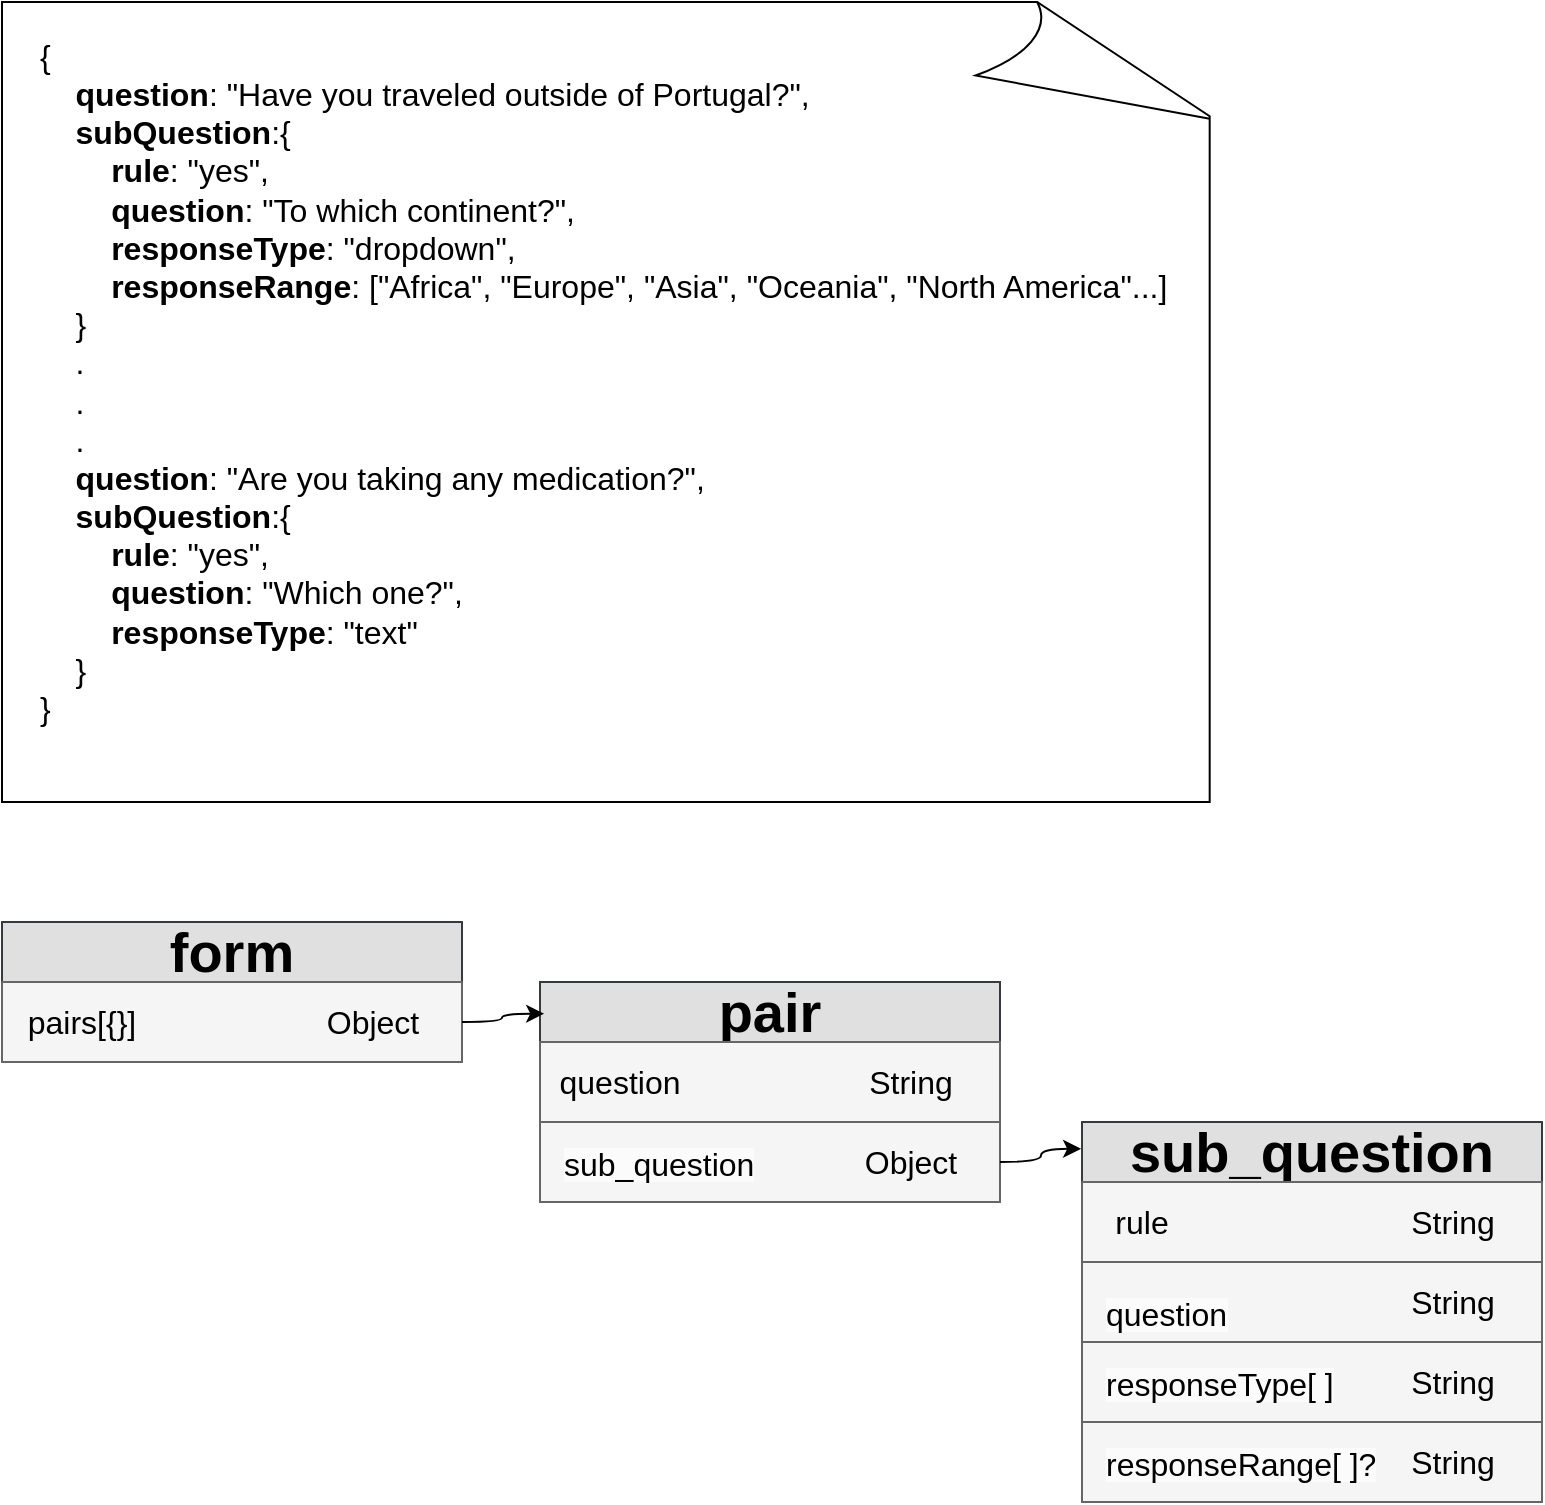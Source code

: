 <mxfile version="24.4.10" type="device">
  <diagram name="Page-1" id="6DoYZxAXIO4Pz1UZmQbd">
    <mxGraphModel dx="1500" dy="807" grid="1" gridSize="10" guides="1" tooltips="1" connect="1" arrows="1" fold="1" page="1" pageScale="1" pageWidth="827" pageHeight="1169" math="0" shadow="0">
      <root>
        <mxCell id="0" />
        <mxCell id="1" parent="0" />
        <mxCell id="YO66RxWyRxaygNTgNS3a-16" value="" style="whiteSpace=wrap;html=1;shape=mxgraph.basic.document" parent="1" vertex="1">
          <mxGeometry x="30" y="40" width="610" height="400" as="geometry" />
        </mxCell>
        <mxCell id="YO66RxWyRxaygNTgNS3a-17" value="&lt;div style=&quot;font-size: 16px;&quot;&gt;&lt;font style=&quot;font-size: 16px;&quot;&gt;{&lt;/font&gt;&lt;/div&gt;&lt;div style=&quot;font-size: 16px;&quot;&gt;&lt;font style=&quot;font-size: 16px;&quot;&gt;&amp;nbsp; &amp;nbsp; &lt;b&gt;question&lt;/b&gt;: &quot;Have you traveled outside of Portugal?&quot;,&lt;/font&gt;&lt;/div&gt;&lt;div style=&quot;font-size: 16px;&quot;&gt;&lt;font style=&quot;font-size: 16px;&quot;&gt;&amp;nbsp; &amp;nbsp; &lt;b&gt;subQuestion&lt;/b&gt;:{&lt;/font&gt;&lt;/div&gt;&lt;div style=&quot;font-size: 16px;&quot;&gt;&lt;font style=&quot;font-size: 16px;&quot;&gt;&amp;nbsp; &amp;nbsp; &amp;nbsp; &amp;nbsp; &lt;b&gt;rule&lt;/b&gt;: &quot;yes&quot;,&lt;/font&gt;&lt;/div&gt;&lt;div style=&quot;font-size: 16px;&quot;&gt;&lt;font style=&quot;font-size: 16px;&quot;&gt;&amp;nbsp; &amp;nbsp; &amp;nbsp; &amp;nbsp; &lt;b&gt;question&lt;/b&gt;: &quot;To which continent?&quot;,&lt;/font&gt;&lt;/div&gt;&lt;div style=&quot;font-size: 16px;&quot;&gt;&lt;font style=&quot;font-size: 16px;&quot;&gt;&amp;nbsp; &amp;nbsp; &amp;nbsp; &amp;nbsp; &lt;b&gt;responseType&lt;/b&gt;: &quot;dropdown&quot;,&lt;/font&gt;&lt;/div&gt;&lt;div style=&quot;font-size: 16px;&quot;&gt;&lt;font style=&quot;font-size: 16px;&quot;&gt;&amp;nbsp; &amp;nbsp; &amp;nbsp; &amp;nbsp; &lt;b&gt;responseRange&lt;/b&gt;: [&quot;Africa&quot;, &quot;Europe&quot;, &quot;Asia&quot;, &quot;Oceania&quot;, &quot;North America&quot;...]&lt;/font&gt;&lt;/div&gt;&lt;div style=&quot;font-size: 16px;&quot;&gt;&lt;font style=&quot;font-size: 16px;&quot;&gt;&amp;nbsp; &amp;nbsp; }&lt;/font&gt;&lt;/div&gt;&lt;div style=&quot;font-size: 16px;&quot;&gt;&lt;font style=&quot;font-size: 16px;&quot;&gt;&amp;nbsp; &amp;nbsp; .&lt;/font&gt;&lt;/div&gt;&lt;div style=&quot;font-size: 16px;&quot;&gt;&lt;font style=&quot;font-size: 16px;&quot;&gt;&amp;nbsp; &amp;nbsp; .&lt;/font&gt;&lt;/div&gt;&lt;div style=&quot;font-size: 16px;&quot;&gt;&lt;font style=&quot;font-size: 16px;&quot;&gt;&amp;nbsp; &amp;nbsp; .&lt;/font&gt;&lt;/div&gt;&lt;div style=&quot;font-size: 16px;&quot;&gt;&lt;font style=&quot;font-size: 16px;&quot;&gt;&amp;nbsp; &amp;nbsp; &lt;b&gt;question&lt;/b&gt;: &quot;Are you taking any medication?&quot;,&lt;/font&gt;&lt;/div&gt;&lt;div style=&quot;font-size: 16px;&quot;&gt;&lt;font style=&quot;font-size: 16px;&quot;&gt;&amp;nbsp; &amp;nbsp; &lt;b&gt;subQuestion&lt;/b&gt;:{&lt;/font&gt;&lt;/div&gt;&lt;div style=&quot;font-size: 16px;&quot;&gt;&lt;font style=&quot;font-size: 16px;&quot;&gt;&amp;nbsp; &amp;nbsp; &amp;nbsp; &amp;nbsp; &lt;b&gt;rule&lt;/b&gt;: &quot;yes&quot;,&lt;/font&gt;&lt;/div&gt;&lt;div style=&quot;font-size: 16px;&quot;&gt;&lt;font style=&quot;font-size: 16px;&quot;&gt;&amp;nbsp; &amp;nbsp; &amp;nbsp; &amp;nbsp; &lt;b&gt;question&lt;/b&gt;: &quot;Which one?&quot;,&lt;/font&gt;&lt;/div&gt;&lt;div style=&quot;font-size: 16px;&quot;&gt;&lt;font style=&quot;font-size: 16px;&quot;&gt;&amp;nbsp; &amp;nbsp; &amp;nbsp; &amp;nbsp; &lt;b&gt;responseType&lt;/b&gt;: &quot;text&quot;&lt;/font&gt;&lt;/div&gt;&lt;div style=&quot;font-size: 16px;&quot;&gt;&lt;font style=&quot;font-size: 16px;&quot;&gt;&amp;nbsp; &amp;nbsp; }&lt;/font&gt;&lt;/div&gt;&lt;div style=&quot;font-size: 16px;&quot;&gt;&lt;font style=&quot;font-size: 16px;&quot;&gt;}&lt;/font&gt;&lt;/div&gt;" style="text;html=1;align=left;verticalAlign=middle;whiteSpace=wrap;rounded=0;" parent="1" vertex="1">
          <mxGeometry x="46.5" y="40" width="577" height="380" as="geometry" />
        </mxCell>
        <mxCell id="nYn4hQ17tmKUkL5U2kDC-1" value="&lt;font style=&quot;font-size: 28px;&quot;&gt;form&lt;/font&gt;" style="swimlane;whiteSpace=wrap;html=1;startSize=30;fillStyle=solid;fillColor=#E0E0E0;strokeColor=#36393d;" vertex="1" parent="1">
          <mxGeometry x="30" y="500" width="230" height="65" as="geometry">
            <mxRectangle x="270" y="480" width="120" height="60" as="alternateBounds" />
          </mxGeometry>
        </mxCell>
        <mxCell id="nYn4hQ17tmKUkL5U2kDC-7" value="" style="rounded=0;whiteSpace=wrap;html=1;fillColor=#f5f5f5;fontColor=#333333;strokeColor=#666666;" vertex="1" parent="nYn4hQ17tmKUkL5U2kDC-1">
          <mxGeometry y="30" width="230" height="40" as="geometry" />
        </mxCell>
        <mxCell id="nYn4hQ17tmKUkL5U2kDC-8" value="&lt;span style=&quot;font-size: 16px;&quot;&gt;pairs[{}]&lt;/span&gt;" style="text;html=1;align=center;verticalAlign=middle;whiteSpace=wrap;rounded=0;" vertex="1" parent="nYn4hQ17tmKUkL5U2kDC-1">
          <mxGeometry x="10" y="35" width="60" height="30" as="geometry" />
        </mxCell>
        <mxCell id="nYn4hQ17tmKUkL5U2kDC-20" value="&lt;font style=&quot;font-size: 16px;&quot;&gt;Object&lt;/font&gt;" style="text;html=1;align=center;verticalAlign=middle;resizable=0;points=[];autosize=1;strokeColor=none;fillColor=none;" vertex="1" parent="nYn4hQ17tmKUkL5U2kDC-1">
          <mxGeometry x="150" y="35" width="70" height="30" as="geometry" />
        </mxCell>
        <mxCell id="nYn4hQ17tmKUkL5U2kDC-23" value="&lt;span style=&quot;font-size: 28px;&quot;&gt;pair&lt;/span&gt;" style="swimlane;whiteSpace=wrap;html=1;startSize=30;fillStyle=solid;fillColor=#E0E0E0;strokeColor=#36393d;" vertex="1" parent="1">
          <mxGeometry x="299" y="530" width="230" height="110" as="geometry">
            <mxRectangle x="270" y="480" width="120" height="60" as="alternateBounds" />
          </mxGeometry>
        </mxCell>
        <mxCell id="nYn4hQ17tmKUkL5U2kDC-24" value="" style="rounded=0;whiteSpace=wrap;html=1;fillColor=#f5f5f5;fontColor=#333333;strokeColor=#666666;" vertex="1" parent="nYn4hQ17tmKUkL5U2kDC-23">
          <mxGeometry y="30" width="230" height="40" as="geometry" />
        </mxCell>
        <mxCell id="nYn4hQ17tmKUkL5U2kDC-25" value="&lt;span style=&quot;font-size: 16px;&quot;&gt;question&lt;/span&gt;" style="text;html=1;align=center;verticalAlign=middle;whiteSpace=wrap;rounded=0;" vertex="1" parent="nYn4hQ17tmKUkL5U2kDC-23">
          <mxGeometry x="10" y="35" width="60" height="30" as="geometry" />
        </mxCell>
        <mxCell id="nYn4hQ17tmKUkL5U2kDC-26" value="" style="rounded=0;whiteSpace=wrap;html=1;fillColor=#f5f5f5;fontColor=#333333;strokeColor=#666666;" vertex="1" parent="nYn4hQ17tmKUkL5U2kDC-23">
          <mxGeometry y="70" width="230" height="40" as="geometry" />
        </mxCell>
        <mxCell id="nYn4hQ17tmKUkL5U2kDC-28" value="" style="rounded=0;whiteSpace=wrap;html=1;fillColor=#f5f5f5;fontColor=#333333;strokeColor=#666666;" vertex="1" parent="nYn4hQ17tmKUkL5U2kDC-23">
          <mxGeometry y="70" width="230" height="40" as="geometry" />
        </mxCell>
        <mxCell id="nYn4hQ17tmKUkL5U2kDC-29" value="&lt;span style=&quot;color: rgb(0, 0, 0); font-family: Helvetica; font-size: 16px; font-style: normal; font-variant-ligatures: normal; font-variant-caps: normal; font-weight: 400; letter-spacing: normal; orphans: 2; text-align: center; text-indent: 0px; text-transform: none; widows: 2; word-spacing: 0px; -webkit-text-stroke-width: 0px; white-space: normal; background-color: rgb(251, 251, 251); text-decoration-thickness: initial; text-decoration-style: initial; text-decoration-color: initial; display: inline !important; float: none;&quot;&gt;sub_question&lt;/span&gt;" style="text;whiteSpace=wrap;html=1;" vertex="1" parent="nYn4hQ17tmKUkL5U2kDC-23">
          <mxGeometry x="10" y="75" width="110" height="30" as="geometry" />
        </mxCell>
        <mxCell id="nYn4hQ17tmKUkL5U2kDC-30" value="&lt;font style=&quot;font-size: 16px;&quot;&gt;String&lt;/font&gt;" style="text;html=1;align=center;verticalAlign=middle;resizable=0;points=[];autosize=1;strokeColor=none;fillColor=none;" vertex="1" parent="nYn4hQ17tmKUkL5U2kDC-23">
          <mxGeometry x="150" y="35" width="70" height="30" as="geometry" />
        </mxCell>
        <mxCell id="nYn4hQ17tmKUkL5U2kDC-31" value="&lt;font style=&quot;font-size: 16px;&quot;&gt;Object&lt;/font&gt;" style="text;html=1;align=center;verticalAlign=middle;resizable=0;points=[];autosize=1;strokeColor=none;fillColor=none;" vertex="1" parent="nYn4hQ17tmKUkL5U2kDC-23">
          <mxGeometry x="150" y="75" width="70" height="30" as="geometry" />
        </mxCell>
        <mxCell id="nYn4hQ17tmKUkL5U2kDC-32" style="edgeStyle=orthogonalEdgeStyle;rounded=0;orthogonalLoop=1;jettySize=auto;html=1;entryX=0.009;entryY=0.144;entryDx=0;entryDy=0;curved=1;entryPerimeter=0;" edge="1" parent="1" source="nYn4hQ17tmKUkL5U2kDC-7" target="nYn4hQ17tmKUkL5U2kDC-23">
          <mxGeometry relative="1" as="geometry" />
        </mxCell>
        <mxCell id="nYn4hQ17tmKUkL5U2kDC-42" value="&lt;font style=&quot;font-size: 28px;&quot;&gt;sub_question&lt;/font&gt;" style="swimlane;whiteSpace=wrap;html=1;startSize=30;fillStyle=solid;fillColor=#E0E0E0;strokeColor=#36393d;" vertex="1" parent="1">
          <mxGeometry x="570" y="600" width="230" height="110" as="geometry">
            <mxRectangle x="270" y="480" width="120" height="60" as="alternateBounds" />
          </mxGeometry>
        </mxCell>
        <mxCell id="nYn4hQ17tmKUkL5U2kDC-43" value="" style="rounded=0;whiteSpace=wrap;html=1;fillColor=#f5f5f5;fontColor=#333333;strokeColor=#666666;" vertex="1" parent="nYn4hQ17tmKUkL5U2kDC-42">
          <mxGeometry y="30" width="230" height="40" as="geometry" />
        </mxCell>
        <mxCell id="nYn4hQ17tmKUkL5U2kDC-44" value="&lt;span style=&quot;font-size: 16px;&quot;&gt;rule&lt;/span&gt;" style="text;html=1;align=center;verticalAlign=middle;whiteSpace=wrap;rounded=0;" vertex="1" parent="nYn4hQ17tmKUkL5U2kDC-42">
          <mxGeometry x="10" y="35" width="40" height="30" as="geometry" />
        </mxCell>
        <mxCell id="nYn4hQ17tmKUkL5U2kDC-45" value="" style="rounded=0;whiteSpace=wrap;html=1;fillColor=#f5f5f5;fontColor=#333333;strokeColor=#666666;" vertex="1" parent="nYn4hQ17tmKUkL5U2kDC-42">
          <mxGeometry y="70" width="230" height="40" as="geometry" />
        </mxCell>
        <mxCell id="nYn4hQ17tmKUkL5U2kDC-46" value="" style="rounded=0;whiteSpace=wrap;html=1;fillColor=#f5f5f5;fontColor=#333333;strokeColor=#666666;" vertex="1" parent="nYn4hQ17tmKUkL5U2kDC-42">
          <mxGeometry y="70" width="230" height="40" as="geometry" />
        </mxCell>
        <mxCell id="nYn4hQ17tmKUkL5U2kDC-47" value="&lt;span style=&quot;color: rgb(0, 0, 0); font-family: Helvetica; font-size: 16px; font-style: normal; font-variant-ligatures: normal; font-variant-caps: normal; font-weight: 400; letter-spacing: normal; orphans: 2; text-align: center; text-indent: 0px; text-transform: none; widows: 2; word-spacing: 0px; -webkit-text-stroke-width: 0px; white-space: normal; background-color: rgb(251, 251, 251); text-decoration-thickness: initial; text-decoration-style: initial; text-decoration-color: initial; display: inline !important; float: none;&quot;&gt;question&lt;/span&gt;" style="text;whiteSpace=wrap;html=1;" vertex="1" parent="nYn4hQ17tmKUkL5U2kDC-42">
          <mxGeometry x="10" y="80" width="110" height="25" as="geometry" />
        </mxCell>
        <mxCell id="nYn4hQ17tmKUkL5U2kDC-48" value="&lt;font style=&quot;font-size: 16px;&quot;&gt;String&lt;/font&gt;" style="text;html=1;align=center;verticalAlign=middle;resizable=0;points=[];autosize=1;strokeColor=none;fillColor=none;" vertex="1" parent="nYn4hQ17tmKUkL5U2kDC-42">
          <mxGeometry x="150" y="35" width="70" height="30" as="geometry" />
        </mxCell>
        <mxCell id="nYn4hQ17tmKUkL5U2kDC-49" value="&lt;font style=&quot;font-size: 16px;&quot;&gt;String&lt;/font&gt;" style="text;html=1;align=center;verticalAlign=middle;resizable=0;points=[];autosize=1;strokeColor=none;fillColor=none;" vertex="1" parent="nYn4hQ17tmKUkL5U2kDC-42">
          <mxGeometry x="150" y="75" width="70" height="30" as="geometry" />
        </mxCell>
        <mxCell id="nYn4hQ17tmKUkL5U2kDC-52" value="" style="rounded=0;whiteSpace=wrap;html=1;fillColor=#f5f5f5;fontColor=#333333;strokeColor=#666666;" vertex="1" parent="1">
          <mxGeometry x="570" y="710" width="230" height="40" as="geometry" />
        </mxCell>
        <mxCell id="nYn4hQ17tmKUkL5U2kDC-53" value="&lt;span style=&quot;color: rgb(0, 0, 0); font-family: Helvetica; font-size: 16px; font-style: normal; font-variant-ligatures: normal; font-variant-caps: normal; font-weight: 400; letter-spacing: normal; orphans: 2; text-align: center; text-indent: 0px; text-transform: none; widows: 2; word-spacing: 0px; -webkit-text-stroke-width: 0px; white-space: normal; background-color: rgb(251, 251, 251); text-decoration-thickness: initial; text-decoration-style: initial; text-decoration-color: initial; display: inline !important; float: none;&quot;&gt;responseType[ ]&lt;/span&gt;" style="text;whiteSpace=wrap;html=1;" vertex="1" parent="1">
          <mxGeometry x="580" y="715" width="120" height="30" as="geometry" />
        </mxCell>
        <mxCell id="nYn4hQ17tmKUkL5U2kDC-54" value="" style="rounded=0;whiteSpace=wrap;html=1;fillColor=#f5f5f5;fontColor=#333333;strokeColor=#666666;" vertex="1" parent="1">
          <mxGeometry x="570" y="750" width="230" height="40" as="geometry" />
        </mxCell>
        <mxCell id="nYn4hQ17tmKUkL5U2kDC-55" value="&lt;span style=&quot;color: rgb(0, 0, 0); font-family: Helvetica; font-size: 16px; font-style: normal; font-variant-ligatures: normal; font-variant-caps: normal; font-weight: 400; letter-spacing: normal; orphans: 2; text-align: center; text-indent: 0px; text-transform: none; widows: 2; word-spacing: 0px; -webkit-text-stroke-width: 0px; white-space: normal; background-color: rgb(251, 251, 251); text-decoration-thickness: initial; text-decoration-style: initial; text-decoration-color: initial; display: inline !important; float: none;&quot;&gt;responseRange[ ]?&lt;/span&gt;" style="text;whiteSpace=wrap;html=1;" vertex="1" parent="1">
          <mxGeometry x="580" y="755" width="140" height="30" as="geometry" />
        </mxCell>
        <mxCell id="nYn4hQ17tmKUkL5U2kDC-56" value="&lt;font style=&quot;font-size: 16px;&quot;&gt;String&lt;/font&gt;" style="text;html=1;align=center;verticalAlign=middle;resizable=0;points=[];autosize=1;strokeColor=none;fillColor=none;" vertex="1" parent="1">
          <mxGeometry x="720" y="715" width="70" height="30" as="geometry" />
        </mxCell>
        <mxCell id="nYn4hQ17tmKUkL5U2kDC-57" value="&lt;font style=&quot;font-size: 16px;&quot;&gt;String&lt;/font&gt;" style="text;html=1;align=center;verticalAlign=middle;resizable=0;points=[];autosize=1;strokeColor=none;fillColor=none;" vertex="1" parent="1">
          <mxGeometry x="720" y="755" width="70" height="30" as="geometry" />
        </mxCell>
        <mxCell id="nYn4hQ17tmKUkL5U2kDC-58" style="edgeStyle=orthogonalEdgeStyle;rounded=0;orthogonalLoop=1;jettySize=auto;html=1;entryX=-0.002;entryY=0.122;entryDx=0;entryDy=0;entryPerimeter=0;curved=1;" edge="1" parent="1" source="nYn4hQ17tmKUkL5U2kDC-28" target="nYn4hQ17tmKUkL5U2kDC-42">
          <mxGeometry relative="1" as="geometry" />
        </mxCell>
      </root>
    </mxGraphModel>
  </diagram>
</mxfile>
